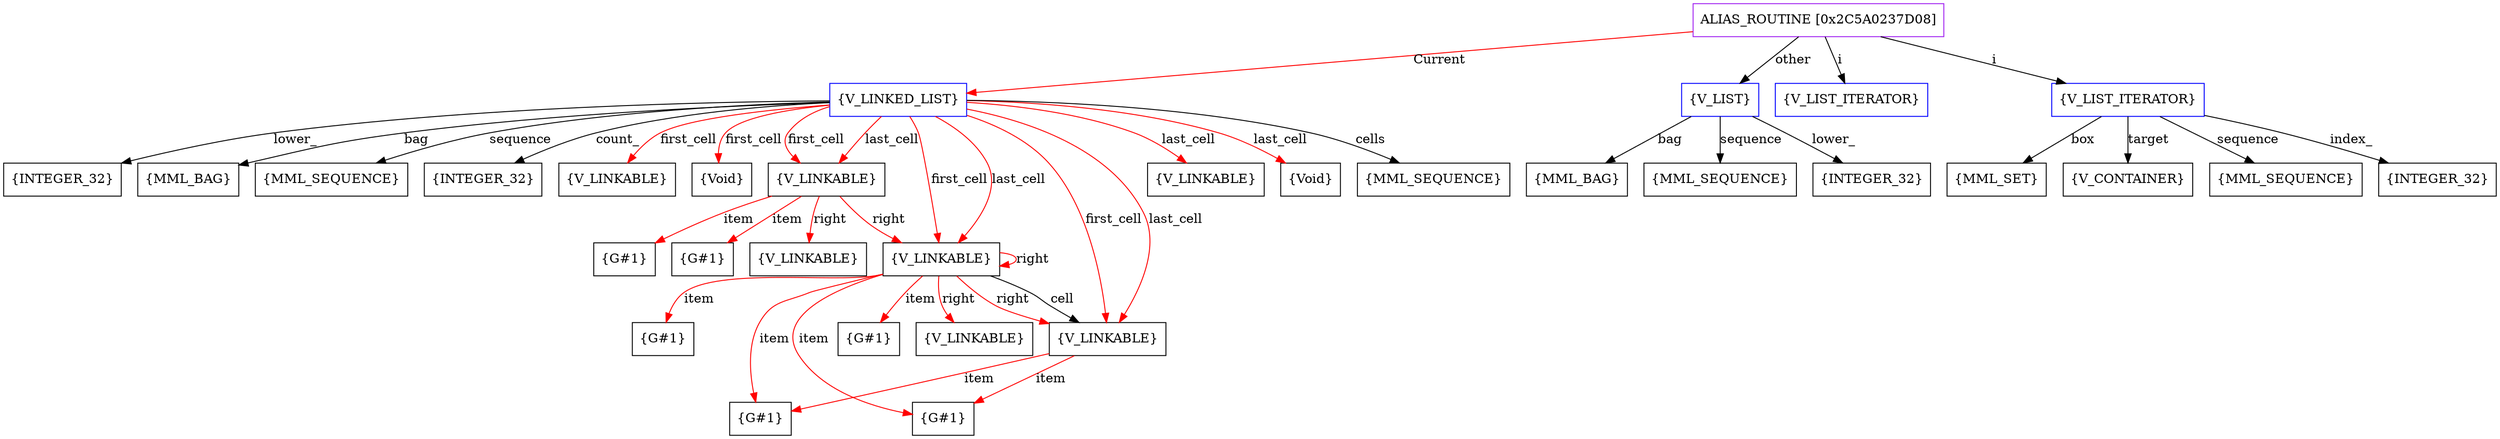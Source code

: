 digraph g {
	node [shape=box]
	b1[color=purple label=<ALIAS_ROUTINE [0x2C5A0237D08]>]
	b2[color=blue label=<{V_LINKED_LIST}>]
	b3[label=<{INTEGER_32}>]
	b4[label=<{MML_BAG}>]
	b5[label=<{MML_SEQUENCE}>]
	b6[label=<{INTEGER_32}>]
	b7[label=<{V_LINKABLE}>]
	b8[label=<{Void}>]
	b9[label=<{V_LINKABLE}>]
	b10[label=<{G#1}>]
	b11[label=<{G#1}>]
	b12[label=<{V_LINKABLE}>]
	b13[label=<{V_LINKABLE}>]
	b14[label=<{G#1}>]
	b15[label=<{G#1}>]
	b16[label=<{G#1}>]
	b17[label=<{G#1}>]
	b18[label=<{V_LINKABLE}>]
	b19[label=<{V_LINKABLE}>]
	b20[label=<{V_LINKABLE}>]
	b21[label=<{Void}>]
	b22[label=<{MML_SEQUENCE}>]
	b23[color=blue label=<{V_LIST}>]
	b24[label=<{MML_BAG}>]
	b25[label=<{MML_SEQUENCE}>]
	b26[label=<{INTEGER_32}>]
	b27[color=blue label=<{V_LIST_ITERATOR}>]
	b28[color=blue label=<{V_LIST_ITERATOR}>]
	b29[label=<{MML_SET}>]
	b30[label=<{V_CONTAINER}>]
	b31[label=<{MML_SEQUENCE}>]
	b32[label=<{INTEGER_32}>]
	b1->b2[color=red label=<Current>]
	b2->b3[label=<lower_>]
	b2->b4[label=<bag>]
	b2->b5[label=<sequence>]
	b2->b6[label=<count_>]
	b2->b7[color=red label=<first_cell>]
	b2->b8[color=red label=<first_cell>]
	b2->b9[color=red label=<first_cell>]
	b9->b10[color=red label=<item>]
	b9->b11[color=red label=<item>]
	b9->b12[color=red label=<right>]
	b9->b13[color=red label=<right>]
	b13->b14[color=red label=<item>]
	b13->b15[color=red label=<item>]
	b13->b16[color=red label=<item>]
	b13->b17[color=red label=<item>]
	b13->b18[color=red label=<right>]
	b13->b13[color=red label=<right>]
	b13->b19[color=red label=<right>]
	b19->b16[color=red label=<item>]
	b19->b15[color=red label=<item>]
	b13->b19[label=<cell>]
	b2->b13[color=red label=<first_cell>]
	b2->b19[color=red label=<first_cell>]
	b2->b20[color=red label=<last_cell>]
	b2->b21[color=red label=<last_cell>]
	b2->b9[color=red label=<last_cell>]
	b2->b13[color=red label=<last_cell>]
	b2->b19[color=red label=<last_cell>]
	b2->b22[label=<cells>]
	b1->b23[label=<other>]
	b23->b24[label=<bag>]
	b23->b25[label=<sequence>]
	b23->b26[label=<lower_>]
	b1->b27[label=<i>]
	b1->b28[label=<i>]
	b28->b29[label=<box>]
	b28->b30[label=<target>]
	b28->b31[label=<sequence>]
	b28->b32[label=<index_>]
}
